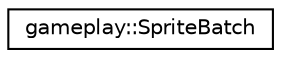 digraph G
{
  edge [fontname="Helvetica",fontsize="10",labelfontname="Helvetica",labelfontsize="10"];
  node [fontname="Helvetica",fontsize="10",shape=record];
  rankdir="LR";
  Node1 [label="gameplay::SpriteBatch",height=0.2,width=0.4,color="black", fillcolor="white", style="filled",URL="$classgameplay_1_1_sprite_batch.html"];
}

